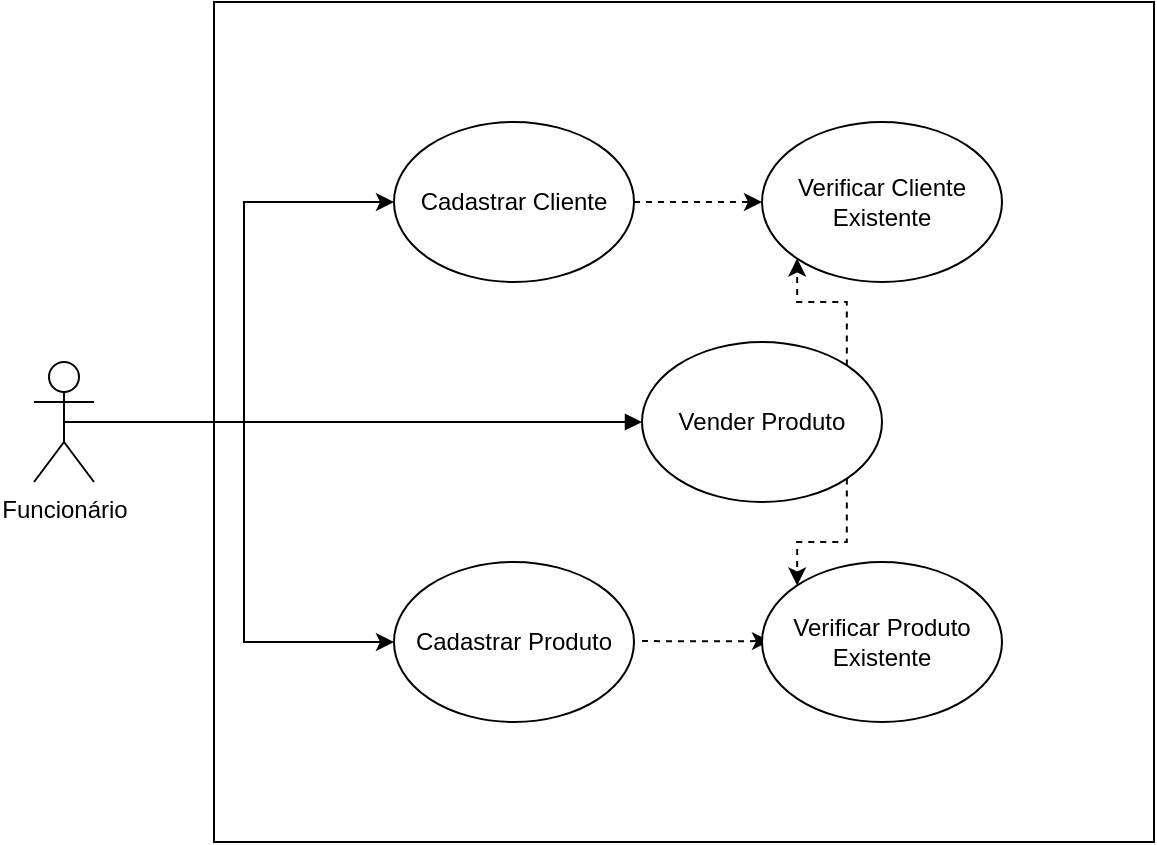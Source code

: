 <mxfile version="21.6.8" type="github">
  <diagram name="Página-1" id="d5nHRJRhPMtocUsoR-BO">
    <mxGraphModel dx="763" dy="405" grid="1" gridSize="10" guides="1" tooltips="1" connect="1" arrows="1" fold="1" page="1" pageScale="1" pageWidth="827" pageHeight="1169" math="0" shadow="0">
      <root>
        <mxCell id="0" />
        <mxCell id="1" parent="0" />
        <mxCell id="JRhBq1AKiVZBemUOLeFl-1" value="" style="rounded=0;whiteSpace=wrap;html=1;" vertex="1" parent="1">
          <mxGeometry x="140" y="130" width="470" height="420" as="geometry" />
        </mxCell>
        <mxCell id="JRhBq1AKiVZBemUOLeFl-5" style="edgeStyle=orthogonalEdgeStyle;rounded=0;orthogonalLoop=1;jettySize=auto;html=1;entryX=0;entryY=0.5;entryDx=0;entryDy=0;" edge="1" parent="1" source="JRhBq1AKiVZBemUOLeFl-2" target="JRhBq1AKiVZBemUOLeFl-4">
          <mxGeometry relative="1" as="geometry" />
        </mxCell>
        <mxCell id="JRhBq1AKiVZBemUOLeFl-2" value="Funcionário" style="shape=umlActor;verticalLabelPosition=bottom;verticalAlign=top;html=1;outlineConnect=0;" vertex="1" parent="1">
          <mxGeometry x="50" y="310" width="30" height="60" as="geometry" />
        </mxCell>
        <mxCell id="JRhBq1AKiVZBemUOLeFl-7" style="edgeStyle=orthogonalEdgeStyle;rounded=0;orthogonalLoop=1;jettySize=auto;html=1;exitX=1;exitY=0.5;exitDx=0;exitDy=0;entryX=0;entryY=0.5;entryDx=0;entryDy=0;dashed=1;" edge="1" parent="1" source="JRhBq1AKiVZBemUOLeFl-4" target="JRhBq1AKiVZBemUOLeFl-6">
          <mxGeometry relative="1" as="geometry" />
        </mxCell>
        <mxCell id="JRhBq1AKiVZBemUOLeFl-4" value="Cadastrar Cliente" style="ellipse;whiteSpace=wrap;html=1;" vertex="1" parent="1">
          <mxGeometry x="230" y="190" width="120" height="80" as="geometry" />
        </mxCell>
        <mxCell id="JRhBq1AKiVZBemUOLeFl-6" value="Verificar Cliente Existente" style="ellipse;whiteSpace=wrap;html=1;" vertex="1" parent="1">
          <mxGeometry x="414" y="190" width="120" height="80" as="geometry" />
        </mxCell>
        <mxCell id="JRhBq1AKiVZBemUOLeFl-10" value="Vender Produto" style="ellipse;whiteSpace=wrap;html=1;" vertex="1" parent="1">
          <mxGeometry x="354" y="300" width="120" height="80" as="geometry" />
        </mxCell>
        <mxCell id="JRhBq1AKiVZBemUOLeFl-11" value="" style="html=1;verticalAlign=bottom;endArrow=block;edgeStyle=elbowEdgeStyle;elbow=horizontal;curved=0;rounded=0;entryX=0;entryY=0.5;entryDx=0;entryDy=0;exitX=0.5;exitY=0.5;exitDx=0;exitDy=0;exitPerimeter=0;" edge="1" parent="1" source="JRhBq1AKiVZBemUOLeFl-2" target="JRhBq1AKiVZBemUOLeFl-10">
          <mxGeometry width="80" relative="1" as="geometry">
            <mxPoint x="160" y="339.47" as="sourcePoint" />
            <mxPoint x="200" y="330" as="targetPoint" />
          </mxGeometry>
        </mxCell>
        <mxCell id="JRhBq1AKiVZBemUOLeFl-13" value="&lt;br&gt;" style="edgeLabel;html=1;align=center;verticalAlign=middle;resizable=0;points=[];" vertex="1" connectable="0" parent="JRhBq1AKiVZBemUOLeFl-11">
          <mxGeometry x="0.064" y="9" relative="1" as="geometry">
            <mxPoint as="offset" />
          </mxGeometry>
        </mxCell>
        <mxCell id="JRhBq1AKiVZBemUOLeFl-14" value="Cadastrar Produto" style="ellipse;whiteSpace=wrap;html=1;" vertex="1" parent="1">
          <mxGeometry x="230" y="410" width="120" height="80" as="geometry" />
        </mxCell>
        <mxCell id="JRhBq1AKiVZBemUOLeFl-15" style="edgeStyle=orthogonalEdgeStyle;rounded=0;orthogonalLoop=1;jettySize=auto;html=1;exitX=1;exitY=0;exitDx=0;exitDy=0;entryX=0;entryY=1;entryDx=0;entryDy=0;dashed=1;" edge="1" parent="1" source="JRhBq1AKiVZBemUOLeFl-10" target="JRhBq1AKiVZBemUOLeFl-6">
          <mxGeometry relative="1" as="geometry">
            <mxPoint x="420" y="300" as="sourcePoint" />
            <mxPoint x="510" y="300" as="targetPoint" />
          </mxGeometry>
        </mxCell>
        <mxCell id="JRhBq1AKiVZBemUOLeFl-16" style="edgeStyle=orthogonalEdgeStyle;rounded=0;orthogonalLoop=1;jettySize=auto;html=1;entryX=0;entryY=0.5;entryDx=0;entryDy=0;exitX=0.5;exitY=0.5;exitDx=0;exitDy=0;exitPerimeter=0;" edge="1" parent="1" source="JRhBq1AKiVZBemUOLeFl-2" target="JRhBq1AKiVZBemUOLeFl-14">
          <mxGeometry relative="1" as="geometry">
            <mxPoint x="90" y="350" as="sourcePoint" />
            <mxPoint x="240" y="240" as="targetPoint" />
          </mxGeometry>
        </mxCell>
        <mxCell id="JRhBq1AKiVZBemUOLeFl-20" style="edgeStyle=orthogonalEdgeStyle;rounded=0;orthogonalLoop=1;jettySize=auto;html=1;exitX=1;exitY=0.5;exitDx=0;exitDy=0;entryX=0;entryY=0.5;entryDx=0;entryDy=0;dashed=1;" edge="1" parent="1">
          <mxGeometry relative="1" as="geometry">
            <mxPoint x="354" y="449.55" as="sourcePoint" />
            <mxPoint x="418" y="449.55" as="targetPoint" />
            <Array as="points">
              <mxPoint x="384" y="449.55" />
              <mxPoint x="384" y="449.55" />
            </Array>
          </mxGeometry>
        </mxCell>
        <mxCell id="JRhBq1AKiVZBemUOLeFl-21" value="Verificar Produto Existente" style="ellipse;whiteSpace=wrap;html=1;" vertex="1" parent="1">
          <mxGeometry x="414" y="410" width="120" height="80" as="geometry" />
        </mxCell>
        <mxCell id="JRhBq1AKiVZBemUOLeFl-22" style="edgeStyle=orthogonalEdgeStyle;rounded=0;orthogonalLoop=1;jettySize=auto;html=1;exitX=1;exitY=1;exitDx=0;exitDy=0;entryX=0;entryY=0;entryDx=0;entryDy=0;dashed=1;" edge="1" parent="1" source="JRhBq1AKiVZBemUOLeFl-10" target="JRhBq1AKiVZBemUOLeFl-21">
          <mxGeometry relative="1" as="geometry">
            <mxPoint x="534" y="366.73" as="sourcePoint" />
            <mxPoint x="510" y="312.73" as="targetPoint" />
          </mxGeometry>
        </mxCell>
      </root>
    </mxGraphModel>
  </diagram>
</mxfile>
